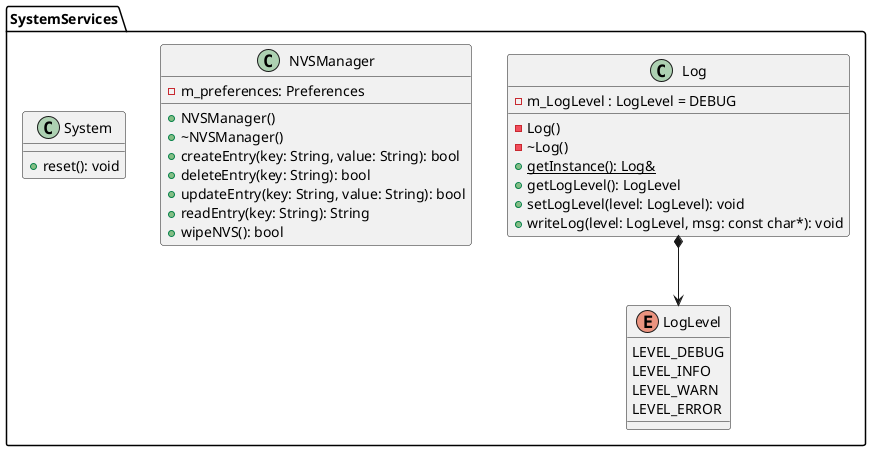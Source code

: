 @startuml
package SystemServices {
    enum LogLevel
    {
        LEVEL_DEBUG
        LEVEL_INFO
        LEVEL_WARN
        LEVEL_ERROR
    }

    class Log
    {
        - m_LogLevel : LogLevel = DEBUG

        - Log()
        - ~Log()
        {static} + getInstance(): Log&
        + getLogLevel(): LogLevel
        + setLogLevel(level: LogLevel): void
        + writeLog(level: LogLevel, msg: const char*): void
    }
    Log *--> LogLevel

    class NVSManager
    {
        - m_preferences: Preferences

        + NVSManager()
        + ~NVSManager()
        + createEntry(key: String, value: String): bool
        + deleteEntry(key: String): bool
        + updateEntry(key: String, value: String): bool
        + readEntry(key: String): String
        + wipeNVS(): bool
    }

    class System
    {
        + reset(): void
    }
}
@enduml